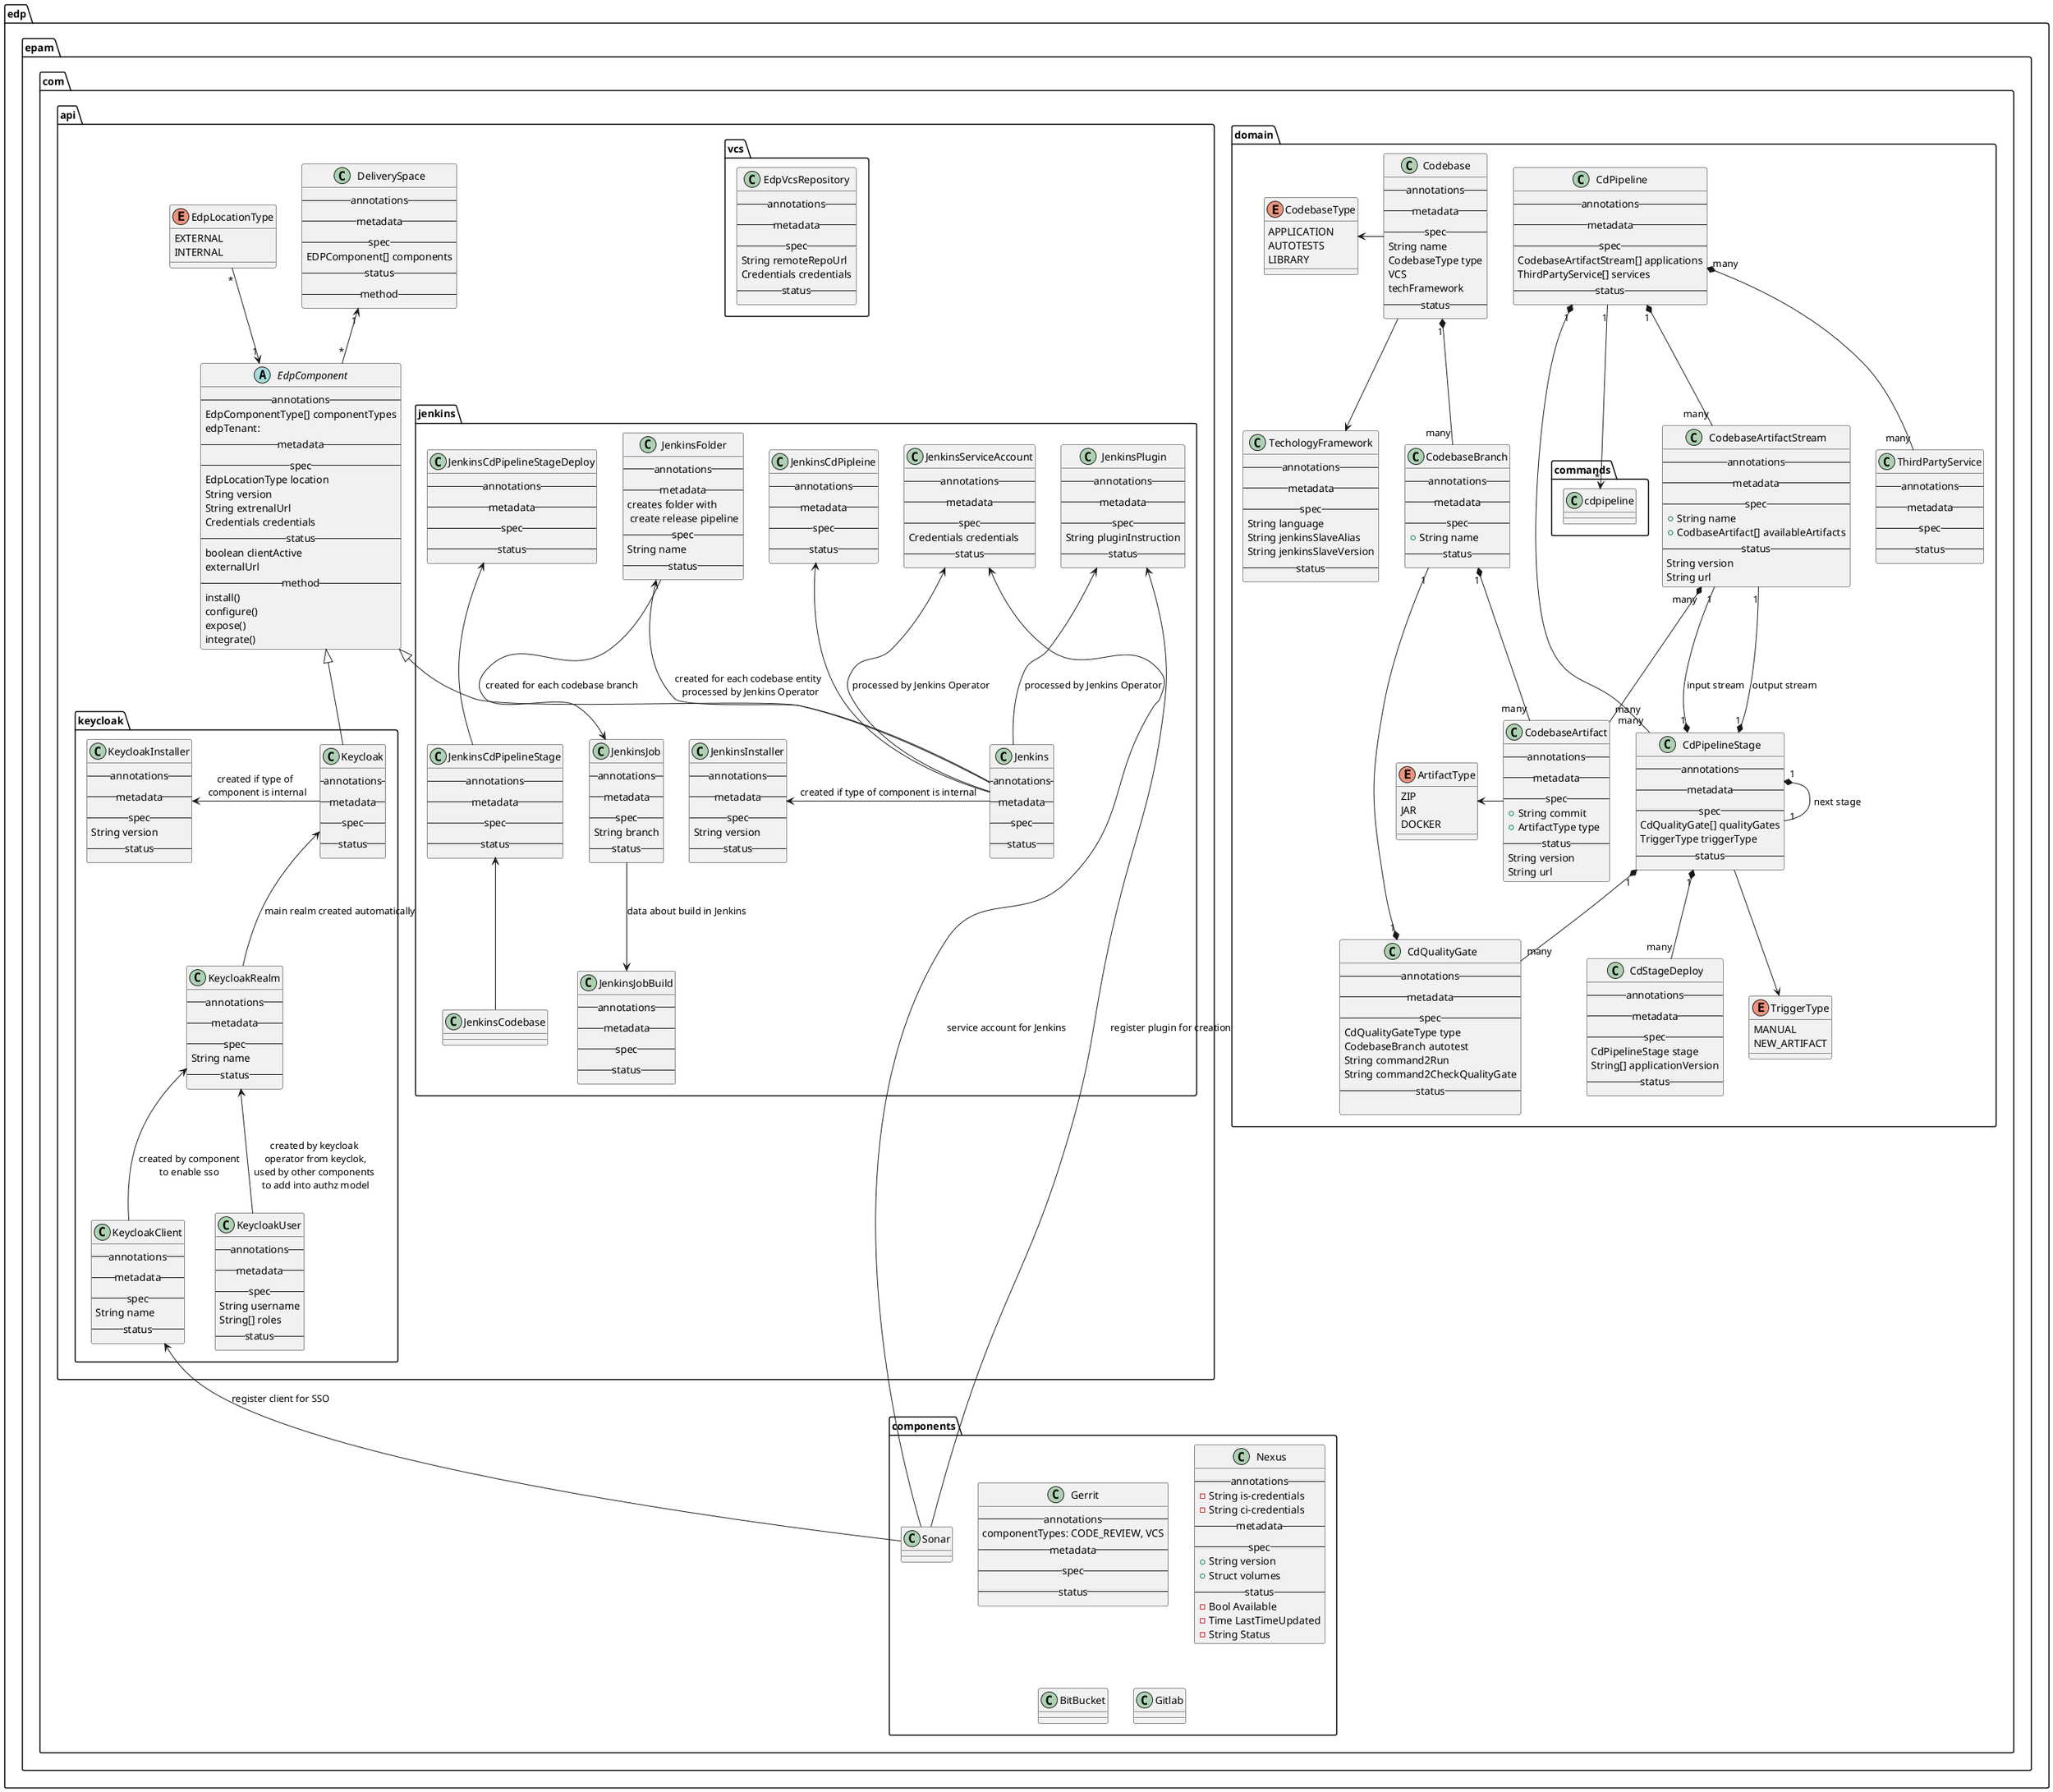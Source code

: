 
@startuml

package edp.epam.com {

  package domain {


    class Codebase {
      -- annotations --
      -- metadata --
      -- spec --
      String name
      CodebaseType type
      VCS
      techFramework
      -- status --
    }

    enum CodebaseType {
      APPLICATION
      AUTOTESTS
      LIBRARY
    }
    Codebase -left-> CodebaseType
    Codebase -right[hidden]-> CdPipeline

    class TechologyFramework {
      -- annotations --
      -- metadata --
      -- spec --
        String language
        String jenkinsSlaveAlias
        String jenkinsSlaveVersion
      -- status --
    }
    TechologyFramework -up[hidden]-> CodebaseType
    Codebase --> TechologyFramework

    class CodebaseBranch {
      -- annotations --
      -- metadata --
      -- spec --
        + String name
      -- status --
    }
    Codebase "1" *-down- "many" CodebaseBranch
    CodebaseBranch "1" *-- "many" CodebaseArtifact

    class CodebaseArtifact {
      -- annotations --
      -- metadata --
      -- spec --
        + String commit
        + ArtifactType type
      -- status --
        String version
        String url
    }

    enum ArtifactType {
      ZIP
      JAR
      DOCKER
    }
    CodebaseArtifact -left-> ArtifactType

    class CdPipeline {
      -- annotations --
      -- metadata --
      -- spec --
        CodebaseArtifactStream[] applications
        ThirdPartyService[] services
      -- status --
    }
    CdPipeline "1" --> "*" commands.cdpipeline
    CdPipeline "many" *-d- "many" ThirdPartyService
    CdPipeline "1" *--- "many" CdPipelineStage
    CdPipeline "1" *-- "many" CodebaseArtifactStream
    CodebaseArtifactStream *-r[hidden]- ThirdPartyService

    class CodebaseArtifactStream {
      -- annotations --
      -- metadata --
      -- spec --
        + String name
        + CodbaseArtifact[] availableArtifacts
      -- status --
        String version
        String url
    }
    CodebaseArtifactStream "many" *-d- "many" CodebaseArtifact


    class ThirdPartyService {
      -- annotations --
      -- metadata --
      -- spec --
      -- status --
    }

    class CdPipelineStage {
      -- annotations --
      -- metadata --
      -- spec --
        CdQualityGate[] qualityGates
        TriggerType triggerType
      -- status --
    }
    CdPipelineStage "1" *-- "many" CdQualityGate
    CdPipelineStage "1" *-u- "1" CodebaseArtifactStream : input stream
    CdPipelineStage "1" *-u- "1" CodebaseArtifactStream : output stream
    CdPipelineStage "1" *-- "1" CdPipelineStage : next stage

    enum TriggerType {
      MANUAL
      NEW_ARTIFACT
    }
    CdPipelineStage --> TriggerType



    class CdQualityGate {
      -- annotations --
      -- metadata --
      -- spec --
        CdQualityGateType type
        CodebaseBranch autotest
        String command2Run
        String command2CheckQualityGate
      -- status --

    }
    CdQualityGate "1" *-up- "1" CodebaseBranch

    class CdStageDeploy {
      -- annotations --
      -- metadata --
      -- spec --
        CdPipelineStage stage
        String[] applicationVersion
      -- status --
    }
    CdPipelineStage "1" *-- "many" CdStageDeploy


  }

  package api {
    class DeliverySpace {
      -- annotations --
      -- metadata --
      -- spec --
      EDPComponent[] components
      -- status --
      -- method --
    }


'    enum EdpComponentType {
'      CODE_REVIEW
'      CI_SERVER
'      CD_SERVER
'      STATIC_ANALYSES
'      ARTIFACT_REPOSITORY
'      VCS
'    }
'
'    EdpComponentType "*" -left-> "1" EdpComponent

    enum EdpLocationType {
      EXTERNAL
      INTERNAL
    }
    EdpLocationType "*" --> "1" EdpComponent

    abstract class EdpComponent {
      -- annotations --
      EdpComponentType[] componentTypes
      edpTenant:
      -- metadata --
      -- spec --
      EdpLocationType location
      String version
      String extrenalUrl
      Credentials credentials
      -- status --
      boolean clientActive
      externalUrl
      -- method --
      install()
      configure()
      expose()
      integrate()
    }
    EdpComponent "*" -u-> "1" DeliverySpace

    package vcs {
      class EdpVcsRepository {
      -- annotations --
      -- metadata --
      -- spec --
        String remoteRepoUrl
        Credentials credentials
      -- status --
      }
    }

    package keycloak {
      class Keycloak {
      -- annotations --
      -- metadata --
      -- spec --
      -- status --
      }
      EdpComponent<|--Keycloak

      class KeycloakInstaller {
      -- annotations --
      -- metadata --
      -- spec --
        String version
      -- status --
      }
      KeycloakInstaller <-r- Keycloak : created if type of \n component is internal

      class KeycloakRealm {
      -- annotations --
      -- metadata --
      -- spec --
        String name
      -- status --
      }
      KeycloakRealm -u-> Keycloak : main realm created automatically

      class KeycloakClient {
      -- annotations --
      -- metadata --
      -- spec --
        String name
      -- status --
      }
      KeycloakClient -u-> KeycloakRealm : "created by component\nto enable sso"

      class KeycloakUser {
      -- annotations --
      -- metadata --
      -- spec --
        String username
        String[] roles
      -- status --
      }
      KeycloakUser -u-> KeycloakRealm : "created by keycloak\n operator from keyclok,\n used by other components \n to add into authz model"
    }

    package jenkins {
      class Jenkins {
      -- annotations --
      -- metadata --
      -- spec --
      -- status --
      }
      EdpComponent<|--Jenkins

      class JenkinsInstaller {
      -- annotations --
      -- metadata --
      -- spec --
        String version
      -- status --
      }
      JenkinsInstaller <-r- Jenkins : created if type of component is internal

      class JenkinsPlugin {
      -- annotations --
      -- metadata --
      -- spec --
        String pluginInstruction
      -- status --
      }
      JenkinsPlugin <-d- Jenkins :  processed by Jenkins Operator

      class JenkinsServiceAccount {
      -- annotations --
      -- metadata --
      -- spec --
        Credentials credentials
      -- status --
      }
      JenkinsServiceAccount <-d- Jenkins : processed by Jenkins Operator

      class JenkinsFolder {
      -- annotations --
      -- metadata --
      creates folder with \n create release pipeline
      -- spec --
        String name
      -- status --
      }
      JenkinsFolder <-d- Jenkins : created for each codebase entity \n processed by Jenkins Operator

      class JenkinsJob {
      -- annotations --
      -- metadata --
      -- spec --
        String branch
      -- status --
      }
      JenkinsFolder -d-> JenkinsJob : created for each codebase branch

      class JenkinsJobBuild {
      -- annotations --
      -- metadata --
      -- spec --
      -- status --
      }
      JenkinsJob -d-> JenkinsJobBuild : data about build in Jenkins

      class JenkinsCdPipleine {
      -- annotations --
      -- metadata --
      -- spec --
      -- status --
      }
      JenkinsCdPipleine <-d- Jenkins

      class JenkinsCdPipelineStage {
      -- annotations --
      -- metadata --
      -- spec --
      -- status --
      }
      JenkinsCdPipelineStage <-d- JenkinsCodebase

      class JenkinsCdPipelineStageDeploy {
      -- annotations --
      -- metadata --
      -- spec --
      -- status --
      }
      JenkinsCdPipelineStageDeploy <-d- JenkinsCdPipelineStage
    }

  }


  package components {
    class Gerrit {
      -- annotations --
      componentTypes: CODE_REVIEW, VCS
      -- metadata --
      -- spec --
      -- status --
    }

    class Nexus {
      -- annotations --
      - String is-credentials
      - String ci-credentials
      -- metadata --
      -- spec --
	     + String version
      + Struct volumes
      -- status --
      - Bool Available
      - Time LastTimeUpdated
      - String Status
    }

    class Sonar {
    }
    Sonar -u-> JenkinsPlugin :register plugin for creation
    Sonar -u-> JenkinsServiceAccount :service account for Jenkins
    Sonar -u-> KeycloakClient :register client for SSO

    class BitBucket {
    }


    class Gitlab {
    }
'    EdpComponent<|--Gerrit
'    EdpComponent<|--Nexus
'    EdpComponent<|--Sonar
'    EdpComponent<|--BitBucket
'    EdpComponent<|--Gitlab
  }
}

@enduml